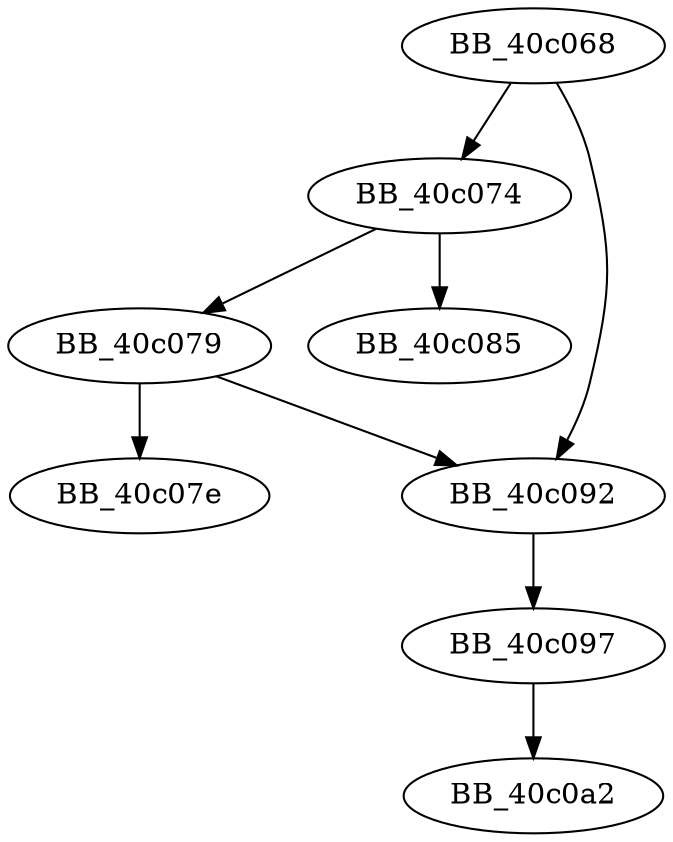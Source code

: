 DiGraph __set_error_mode{
BB_40c068->BB_40c074
BB_40c068->BB_40c092
BB_40c074->BB_40c079
BB_40c074->BB_40c085
BB_40c079->BB_40c07e
BB_40c079->BB_40c092
BB_40c092->BB_40c097
BB_40c097->BB_40c0a2
}
